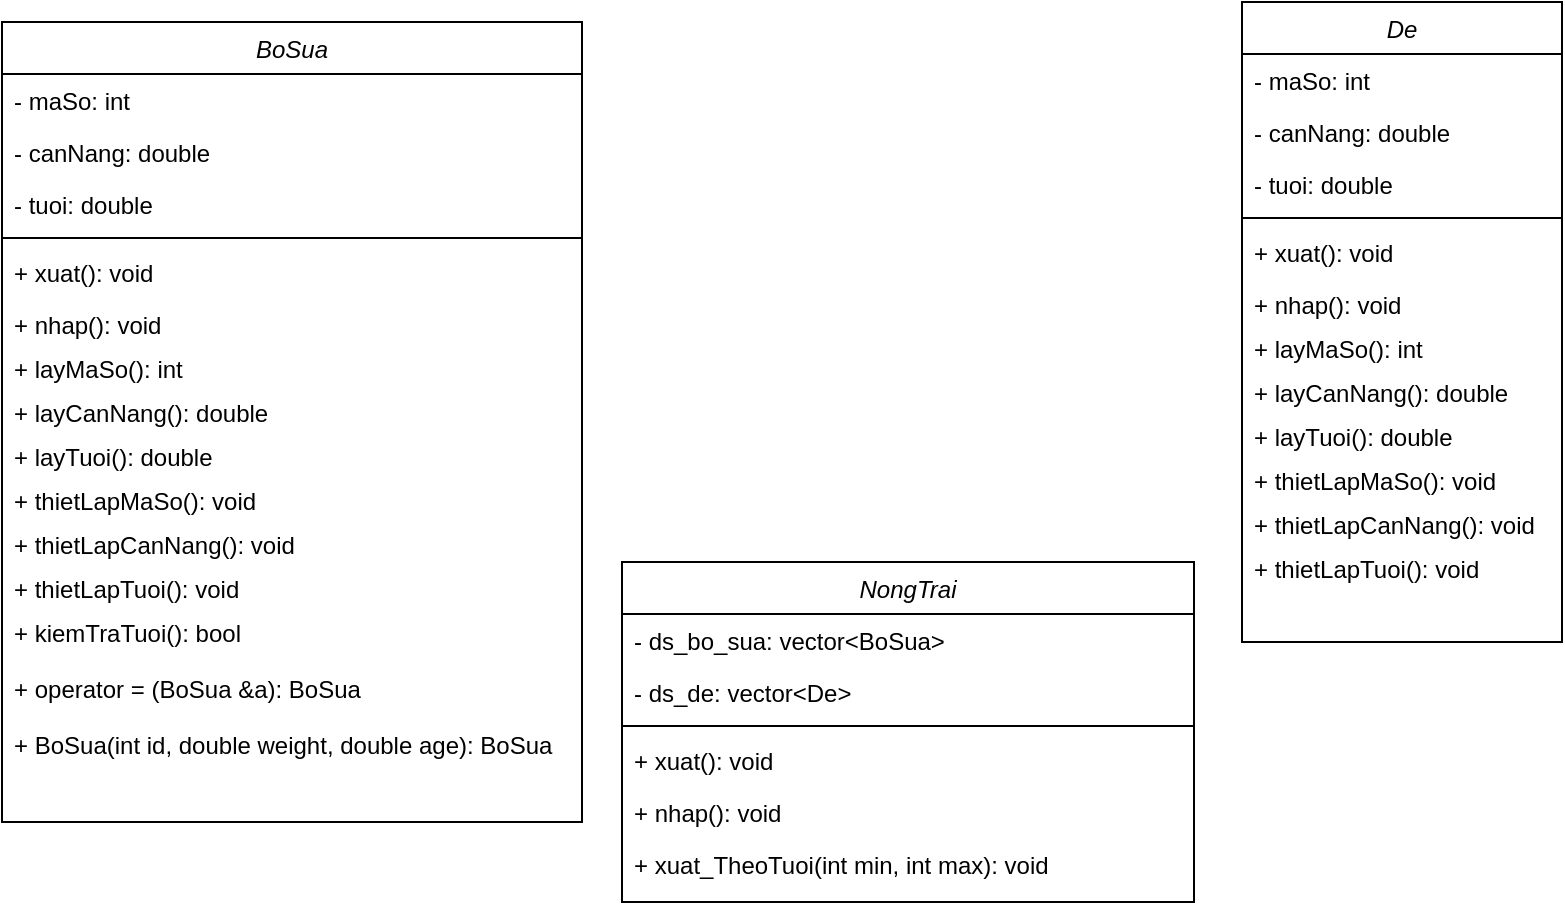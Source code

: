 <mxfile version="20.8.20" type="github">
  <diagram id="C5RBs43oDa-KdzZeNtuy" name="Page-1">
    <mxGraphModel dx="1050" dy="549" grid="1" gridSize="10" guides="1" tooltips="1" connect="1" arrows="0" fold="1" page="1" pageScale="1" pageWidth="3300" pageHeight="4681" math="0" shadow="0">
      <root>
        <mxCell id="WIyWlLk6GJQsqaUBKTNV-0" />
        <mxCell id="WIyWlLk6GJQsqaUBKTNV-1" parent="WIyWlLk6GJQsqaUBKTNV-0" />
        <mxCell id="zkfFHV4jXpPFQw0GAbJ--0" value="BoSua" style="swimlane;fontStyle=2;align=center;verticalAlign=top;childLayout=stackLayout;horizontal=1;startSize=26;horizontalStack=0;resizeParent=1;resizeLast=0;collapsible=1;marginBottom=0;rounded=0;shadow=0;strokeWidth=1;" parent="WIyWlLk6GJQsqaUBKTNV-1" vertex="1">
          <mxGeometry x="10" y="120" width="290" height="400" as="geometry">
            <mxRectangle x="230" y="140" width="160" height="26" as="alternateBounds" />
          </mxGeometry>
        </mxCell>
        <mxCell id="zkfFHV4jXpPFQw0GAbJ--1" value="- maSo: int" style="text;align=left;verticalAlign=top;spacingLeft=4;spacingRight=4;overflow=hidden;rotatable=0;points=[[0,0.5],[1,0.5]];portConstraint=eastwest;" parent="zkfFHV4jXpPFQw0GAbJ--0" vertex="1">
          <mxGeometry y="26" width="290" height="26" as="geometry" />
        </mxCell>
        <mxCell id="zkfFHV4jXpPFQw0GAbJ--3" value="- canNang: double" style="text;align=left;verticalAlign=top;spacingLeft=4;spacingRight=4;overflow=hidden;rotatable=0;points=[[0,0.5],[1,0.5]];portConstraint=eastwest;rounded=0;shadow=0;html=0;" parent="zkfFHV4jXpPFQw0GAbJ--0" vertex="1">
          <mxGeometry y="52" width="290" height="26" as="geometry" />
        </mxCell>
        <mxCell id="zkfFHV4jXpPFQw0GAbJ--2" value="- tuoi: double" style="text;align=left;verticalAlign=top;spacingLeft=4;spacingRight=4;overflow=hidden;rotatable=0;points=[[0,0.5],[1,0.5]];portConstraint=eastwest;rounded=0;shadow=0;html=0;" parent="zkfFHV4jXpPFQw0GAbJ--0" vertex="1">
          <mxGeometry y="78" width="290" height="26" as="geometry" />
        </mxCell>
        <mxCell id="zkfFHV4jXpPFQw0GAbJ--4" value="" style="line;html=1;strokeWidth=1;align=left;verticalAlign=middle;spacingTop=-1;spacingLeft=3;spacingRight=3;rotatable=0;labelPosition=right;points=[];portConstraint=eastwest;" parent="zkfFHV4jXpPFQw0GAbJ--0" vertex="1">
          <mxGeometry y="104" width="290" height="8" as="geometry" />
        </mxCell>
        <mxCell id="zkfFHV4jXpPFQw0GAbJ--5" value="+ xuat(): void" style="text;align=left;verticalAlign=top;spacingLeft=4;spacingRight=4;overflow=hidden;rotatable=0;points=[[0,0.5],[1,0.5]];portConstraint=eastwest;" parent="zkfFHV4jXpPFQw0GAbJ--0" vertex="1">
          <mxGeometry y="112" width="290" height="26" as="geometry" />
        </mxCell>
        <mxCell id="egqvtzpbxbv_MDp7u7JJ-1" value="+ nhap(): void" style="text;align=left;verticalAlign=top;spacingLeft=4;spacingRight=4;overflow=hidden;rotatable=0;points=[[0,0.5],[1,0.5]];portConstraint=eastwest;" vertex="1" parent="zkfFHV4jXpPFQw0GAbJ--0">
          <mxGeometry y="138" width="290" height="22" as="geometry" />
        </mxCell>
        <mxCell id="egqvtzpbxbv_MDp7u7JJ-27" value="+ layMaSo(): int&#xa;" style="text;align=left;verticalAlign=top;spacingLeft=4;spacingRight=4;overflow=hidden;rotatable=0;points=[[0,0.5],[1,0.5]];portConstraint=eastwest;" vertex="1" parent="zkfFHV4jXpPFQw0GAbJ--0">
          <mxGeometry y="160" width="290" height="22" as="geometry" />
        </mxCell>
        <mxCell id="egqvtzpbxbv_MDp7u7JJ-28" value="+ layCanNang(): double&#xa;" style="text;align=left;verticalAlign=top;spacingLeft=4;spacingRight=4;overflow=hidden;rotatable=0;points=[[0,0.5],[1,0.5]];portConstraint=eastwest;" vertex="1" parent="zkfFHV4jXpPFQw0GAbJ--0">
          <mxGeometry y="182" width="290" height="22" as="geometry" />
        </mxCell>
        <mxCell id="egqvtzpbxbv_MDp7u7JJ-29" value="+ layTuoi(): double&#xa;" style="text;align=left;verticalAlign=top;spacingLeft=4;spacingRight=4;overflow=hidden;rotatable=0;points=[[0,0.5],[1,0.5]];portConstraint=eastwest;" vertex="1" parent="zkfFHV4jXpPFQw0GAbJ--0">
          <mxGeometry y="204" width="290" height="22" as="geometry" />
        </mxCell>
        <mxCell id="egqvtzpbxbv_MDp7u7JJ-30" value="+ thietLapMaSo(): void&#xa;" style="text;align=left;verticalAlign=top;spacingLeft=4;spacingRight=4;overflow=hidden;rotatable=0;points=[[0,0.5],[1,0.5]];portConstraint=eastwest;" vertex="1" parent="zkfFHV4jXpPFQw0GAbJ--0">
          <mxGeometry y="226" width="290" height="22" as="geometry" />
        </mxCell>
        <mxCell id="egqvtzpbxbv_MDp7u7JJ-31" value="+ thietLapCanNang(): void&#xa;" style="text;align=left;verticalAlign=top;spacingLeft=4;spacingRight=4;overflow=hidden;rotatable=0;points=[[0,0.5],[1,0.5]];portConstraint=eastwest;" vertex="1" parent="zkfFHV4jXpPFQw0GAbJ--0">
          <mxGeometry y="248" width="290" height="22" as="geometry" />
        </mxCell>
        <mxCell id="egqvtzpbxbv_MDp7u7JJ-33" value="+ thietLapTuoi(): void&#xa;" style="text;align=left;verticalAlign=top;spacingLeft=4;spacingRight=4;overflow=hidden;rotatable=0;points=[[0,0.5],[1,0.5]];portConstraint=eastwest;" vertex="1" parent="zkfFHV4jXpPFQw0GAbJ--0">
          <mxGeometry y="270" width="290" height="22" as="geometry" />
        </mxCell>
        <mxCell id="egqvtzpbxbv_MDp7u7JJ-47" value="+ kiemTraTuoi(): bool&#xa;" style="text;align=left;verticalAlign=top;spacingLeft=4;spacingRight=4;overflow=hidden;rotatable=0;points=[[0,0.5],[1,0.5]];portConstraint=eastwest;" vertex="1" parent="zkfFHV4jXpPFQw0GAbJ--0">
          <mxGeometry y="292" width="290" height="28" as="geometry" />
        </mxCell>
        <mxCell id="egqvtzpbxbv_MDp7u7JJ-48" value="+ operator = (BoSua &amp;a): BoSua&#xa;" style="text;align=left;verticalAlign=top;spacingLeft=4;spacingRight=4;overflow=hidden;rotatable=0;points=[[0,0.5],[1,0.5]];portConstraint=eastwest;" vertex="1" parent="zkfFHV4jXpPFQw0GAbJ--0">
          <mxGeometry y="320" width="290" height="28" as="geometry" />
        </mxCell>
        <mxCell id="egqvtzpbxbv_MDp7u7JJ-51" value="+ BoSua(int id, double weight, double age): BoSua" style="text;align=left;verticalAlign=top;spacingLeft=4;spacingRight=4;overflow=hidden;rotatable=0;points=[[0,0.5],[1,0.5]];portConstraint=eastwest;" vertex="1" parent="zkfFHV4jXpPFQw0GAbJ--0">
          <mxGeometry y="348" width="290" height="26" as="geometry" />
        </mxCell>
        <mxCell id="egqvtzpbxbv_MDp7u7JJ-18" value="NongTrai" style="swimlane;fontStyle=2;align=center;verticalAlign=top;childLayout=stackLayout;horizontal=1;startSize=26;horizontalStack=0;resizeParent=1;resizeLast=0;collapsible=1;marginBottom=0;rounded=0;shadow=0;strokeWidth=1;" vertex="1" parent="WIyWlLk6GJQsqaUBKTNV-1">
          <mxGeometry x="320" y="390" width="286" height="170" as="geometry">
            <mxRectangle x="230" y="140" width="160" height="26" as="alternateBounds" />
          </mxGeometry>
        </mxCell>
        <mxCell id="egqvtzpbxbv_MDp7u7JJ-19" value="- ds_bo_sua: vector&lt;BoSua&gt;" style="text;align=left;verticalAlign=top;spacingLeft=4;spacingRight=4;overflow=hidden;rotatable=0;points=[[0,0.5],[1,0.5]];portConstraint=eastwest;" vertex="1" parent="egqvtzpbxbv_MDp7u7JJ-18">
          <mxGeometry y="26" width="286" height="26" as="geometry" />
        </mxCell>
        <mxCell id="egqvtzpbxbv_MDp7u7JJ-20" value="- ds_de: vector&lt;De&gt;" style="text;align=left;verticalAlign=top;spacingLeft=4;spacingRight=4;overflow=hidden;rotatable=0;points=[[0,0.5],[1,0.5]];portConstraint=eastwest;rounded=0;shadow=0;html=0;" vertex="1" parent="egqvtzpbxbv_MDp7u7JJ-18">
          <mxGeometry y="52" width="286" height="26" as="geometry" />
        </mxCell>
        <mxCell id="egqvtzpbxbv_MDp7u7JJ-22" value="" style="line;html=1;strokeWidth=1;align=left;verticalAlign=middle;spacingTop=-1;spacingLeft=3;spacingRight=3;rotatable=0;labelPosition=right;points=[];portConstraint=eastwest;" vertex="1" parent="egqvtzpbxbv_MDp7u7JJ-18">
          <mxGeometry y="78" width="286" height="8" as="geometry" />
        </mxCell>
        <mxCell id="egqvtzpbxbv_MDp7u7JJ-23" value="+ xuat(): void" style="text;align=left;verticalAlign=top;spacingLeft=4;spacingRight=4;overflow=hidden;rotatable=0;points=[[0,0.5],[1,0.5]];portConstraint=eastwest;" vertex="1" parent="egqvtzpbxbv_MDp7u7JJ-18">
          <mxGeometry y="86" width="286" height="26" as="geometry" />
        </mxCell>
        <mxCell id="egqvtzpbxbv_MDp7u7JJ-24" value="+ nhap(): void" style="text;align=left;verticalAlign=top;spacingLeft=4;spacingRight=4;overflow=hidden;rotatable=0;points=[[0,0.5],[1,0.5]];portConstraint=eastwest;" vertex="1" parent="egqvtzpbxbv_MDp7u7JJ-18">
          <mxGeometry y="112" width="286" height="26" as="geometry" />
        </mxCell>
        <mxCell id="egqvtzpbxbv_MDp7u7JJ-25" value="+ xuat_TheoTuoi(int min, int max): void" style="text;align=left;verticalAlign=top;spacingLeft=4;spacingRight=4;overflow=hidden;rotatable=0;points=[[0,0.5],[1,0.5]];portConstraint=eastwest;" vertex="1" parent="egqvtzpbxbv_MDp7u7JJ-18">
          <mxGeometry y="138" width="286" height="26" as="geometry" />
        </mxCell>
        <mxCell id="egqvtzpbxbv_MDp7u7JJ-34" value="De" style="swimlane;fontStyle=2;align=center;verticalAlign=top;childLayout=stackLayout;horizontal=1;startSize=26;horizontalStack=0;resizeParent=1;resizeLast=0;collapsible=1;marginBottom=0;rounded=0;shadow=0;strokeWidth=1;" vertex="1" parent="WIyWlLk6GJQsqaUBKTNV-1">
          <mxGeometry x="630" y="110" width="160" height="320" as="geometry">
            <mxRectangle x="230" y="140" width="160" height="26" as="alternateBounds" />
          </mxGeometry>
        </mxCell>
        <mxCell id="egqvtzpbxbv_MDp7u7JJ-35" value="- maSo: int" style="text;align=left;verticalAlign=top;spacingLeft=4;spacingRight=4;overflow=hidden;rotatable=0;points=[[0,0.5],[1,0.5]];portConstraint=eastwest;" vertex="1" parent="egqvtzpbxbv_MDp7u7JJ-34">
          <mxGeometry y="26" width="160" height="26" as="geometry" />
        </mxCell>
        <mxCell id="egqvtzpbxbv_MDp7u7JJ-36" value="- canNang: double" style="text;align=left;verticalAlign=top;spacingLeft=4;spacingRight=4;overflow=hidden;rotatable=0;points=[[0,0.5],[1,0.5]];portConstraint=eastwest;rounded=0;shadow=0;html=0;" vertex="1" parent="egqvtzpbxbv_MDp7u7JJ-34">
          <mxGeometry y="52" width="160" height="26" as="geometry" />
        </mxCell>
        <mxCell id="egqvtzpbxbv_MDp7u7JJ-37" value="- tuoi: double" style="text;align=left;verticalAlign=top;spacingLeft=4;spacingRight=4;overflow=hidden;rotatable=0;points=[[0,0.5],[1,0.5]];portConstraint=eastwest;rounded=0;shadow=0;html=0;" vertex="1" parent="egqvtzpbxbv_MDp7u7JJ-34">
          <mxGeometry y="78" width="160" height="26" as="geometry" />
        </mxCell>
        <mxCell id="egqvtzpbxbv_MDp7u7JJ-38" value="" style="line;html=1;strokeWidth=1;align=left;verticalAlign=middle;spacingTop=-1;spacingLeft=3;spacingRight=3;rotatable=0;labelPosition=right;points=[];portConstraint=eastwest;" vertex="1" parent="egqvtzpbxbv_MDp7u7JJ-34">
          <mxGeometry y="104" width="160" height="8" as="geometry" />
        </mxCell>
        <mxCell id="egqvtzpbxbv_MDp7u7JJ-39" value="+ xuat(): void" style="text;align=left;verticalAlign=top;spacingLeft=4;spacingRight=4;overflow=hidden;rotatable=0;points=[[0,0.5],[1,0.5]];portConstraint=eastwest;" vertex="1" parent="egqvtzpbxbv_MDp7u7JJ-34">
          <mxGeometry y="112" width="160" height="26" as="geometry" />
        </mxCell>
        <mxCell id="egqvtzpbxbv_MDp7u7JJ-40" value="+ nhap(): void" style="text;align=left;verticalAlign=top;spacingLeft=4;spacingRight=4;overflow=hidden;rotatable=0;points=[[0,0.5],[1,0.5]];portConstraint=eastwest;" vertex="1" parent="egqvtzpbxbv_MDp7u7JJ-34">
          <mxGeometry y="138" width="160" height="22" as="geometry" />
        </mxCell>
        <mxCell id="egqvtzpbxbv_MDp7u7JJ-41" value="+ layMaSo(): int&#xa;" style="text;align=left;verticalAlign=top;spacingLeft=4;spacingRight=4;overflow=hidden;rotatable=0;points=[[0,0.5],[1,0.5]];portConstraint=eastwest;" vertex="1" parent="egqvtzpbxbv_MDp7u7JJ-34">
          <mxGeometry y="160" width="160" height="22" as="geometry" />
        </mxCell>
        <mxCell id="egqvtzpbxbv_MDp7u7JJ-42" value="+ layCanNang(): double&#xa;" style="text;align=left;verticalAlign=top;spacingLeft=4;spacingRight=4;overflow=hidden;rotatable=0;points=[[0,0.5],[1,0.5]];portConstraint=eastwest;" vertex="1" parent="egqvtzpbxbv_MDp7u7JJ-34">
          <mxGeometry y="182" width="160" height="22" as="geometry" />
        </mxCell>
        <mxCell id="egqvtzpbxbv_MDp7u7JJ-43" value="+ layTuoi(): double&#xa;" style="text;align=left;verticalAlign=top;spacingLeft=4;spacingRight=4;overflow=hidden;rotatable=0;points=[[0,0.5],[1,0.5]];portConstraint=eastwest;" vertex="1" parent="egqvtzpbxbv_MDp7u7JJ-34">
          <mxGeometry y="204" width="160" height="22" as="geometry" />
        </mxCell>
        <mxCell id="egqvtzpbxbv_MDp7u7JJ-44" value="+ thietLapMaSo(): void&#xa;" style="text;align=left;verticalAlign=top;spacingLeft=4;spacingRight=4;overflow=hidden;rotatable=0;points=[[0,0.5],[1,0.5]];portConstraint=eastwest;" vertex="1" parent="egqvtzpbxbv_MDp7u7JJ-34">
          <mxGeometry y="226" width="160" height="22" as="geometry" />
        </mxCell>
        <mxCell id="egqvtzpbxbv_MDp7u7JJ-45" value="+ thietLapCanNang(): void&#xa;" style="text;align=left;verticalAlign=top;spacingLeft=4;spacingRight=4;overflow=hidden;rotatable=0;points=[[0,0.5],[1,0.5]];portConstraint=eastwest;" vertex="1" parent="egqvtzpbxbv_MDp7u7JJ-34">
          <mxGeometry y="248" width="160" height="22" as="geometry" />
        </mxCell>
        <mxCell id="egqvtzpbxbv_MDp7u7JJ-46" value="+ thietLapTuoi(): void&#xa;" style="text;align=left;verticalAlign=top;spacingLeft=4;spacingRight=4;overflow=hidden;rotatable=0;points=[[0,0.5],[1,0.5]];portConstraint=eastwest;" vertex="1" parent="egqvtzpbxbv_MDp7u7JJ-34">
          <mxGeometry y="270" width="160" height="22" as="geometry" />
        </mxCell>
      </root>
    </mxGraphModel>
  </diagram>
</mxfile>
